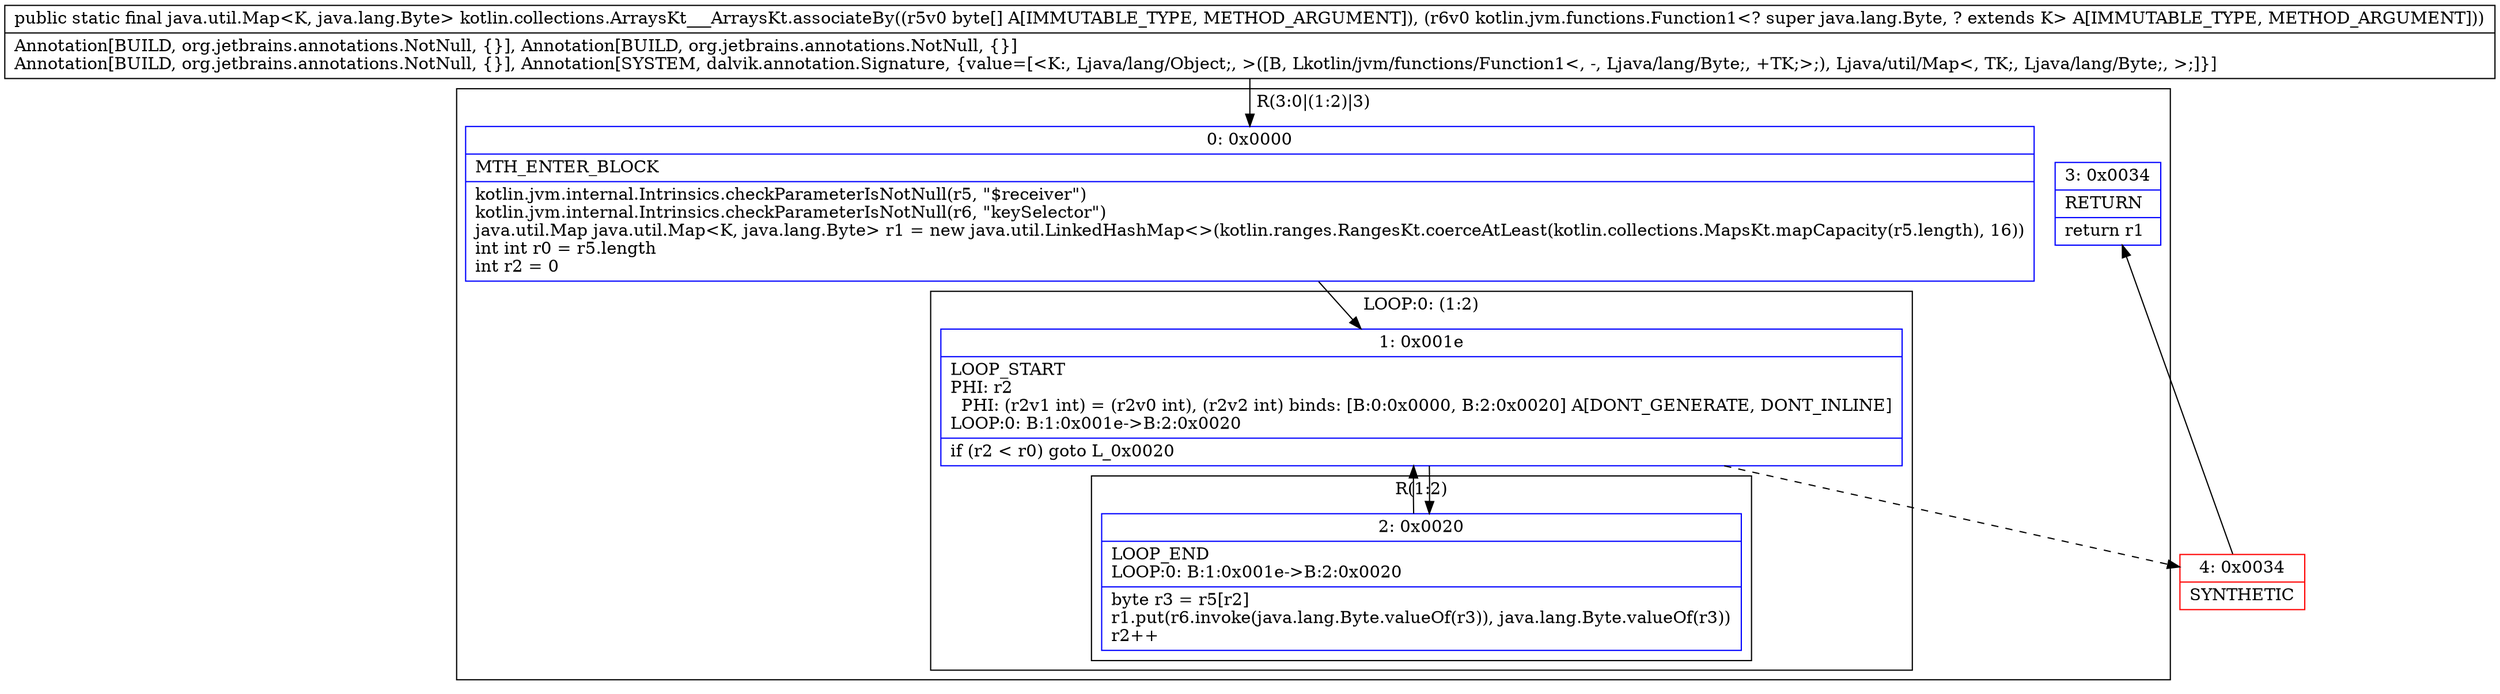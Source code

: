 digraph "CFG forkotlin.collections.ArraysKt___ArraysKt.associateBy([BLkotlin\/jvm\/functions\/Function1;)Ljava\/util\/Map;" {
subgraph cluster_Region_420735339 {
label = "R(3:0|(1:2)|3)";
node [shape=record,color=blue];
Node_0 [shape=record,label="{0\:\ 0x0000|MTH_ENTER_BLOCK\l|kotlin.jvm.internal.Intrinsics.checkParameterIsNotNull(r5, \"$receiver\")\lkotlin.jvm.internal.Intrinsics.checkParameterIsNotNull(r6, \"keySelector\")\ljava.util.Map java.util.Map\<K, java.lang.Byte\> r1 = new java.util.LinkedHashMap\<\>(kotlin.ranges.RangesKt.coerceAtLeast(kotlin.collections.MapsKt.mapCapacity(r5.length), 16))\lint int r0 = r5.length\lint r2 = 0\l}"];
subgraph cluster_LoopRegion_1991798241 {
label = "LOOP:0: (1:2)";
node [shape=record,color=blue];
Node_1 [shape=record,label="{1\:\ 0x001e|LOOP_START\lPHI: r2 \l  PHI: (r2v1 int) = (r2v0 int), (r2v2 int) binds: [B:0:0x0000, B:2:0x0020] A[DONT_GENERATE, DONT_INLINE]\lLOOP:0: B:1:0x001e\-\>B:2:0x0020\l|if (r2 \< r0) goto L_0x0020\l}"];
subgraph cluster_Region_1936073775 {
label = "R(1:2)";
node [shape=record,color=blue];
Node_2 [shape=record,label="{2\:\ 0x0020|LOOP_END\lLOOP:0: B:1:0x001e\-\>B:2:0x0020\l|byte r3 = r5[r2]\lr1.put(r6.invoke(java.lang.Byte.valueOf(r3)), java.lang.Byte.valueOf(r3))\lr2++\l}"];
}
}
Node_3 [shape=record,label="{3\:\ 0x0034|RETURN\l|return r1\l}"];
}
Node_4 [shape=record,color=red,label="{4\:\ 0x0034|SYNTHETIC\l}"];
MethodNode[shape=record,label="{public static final java.util.Map\<K, java.lang.Byte\> kotlin.collections.ArraysKt___ArraysKt.associateBy((r5v0 byte[] A[IMMUTABLE_TYPE, METHOD_ARGUMENT]), (r6v0 kotlin.jvm.functions.Function1\<? super java.lang.Byte, ? extends K\> A[IMMUTABLE_TYPE, METHOD_ARGUMENT]))  | Annotation[BUILD, org.jetbrains.annotations.NotNull, \{\}], Annotation[BUILD, org.jetbrains.annotations.NotNull, \{\}]\lAnnotation[BUILD, org.jetbrains.annotations.NotNull, \{\}], Annotation[SYSTEM, dalvik.annotation.Signature, \{value=[\<K:, Ljava\/lang\/Object;, \>([B, Lkotlin\/jvm\/functions\/Function1\<, \-, Ljava\/lang\/Byte;, +TK;\>;), Ljava\/util\/Map\<, TK;, Ljava\/lang\/Byte;, \>;]\}]\l}"];
MethodNode -> Node_0;
Node_0 -> Node_1;
Node_1 -> Node_2;
Node_1 -> Node_4[style=dashed];
Node_2 -> Node_1;
Node_4 -> Node_3;
}

